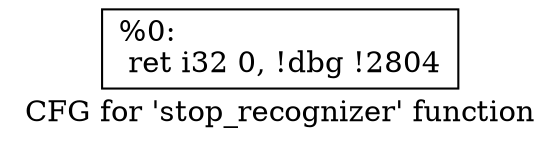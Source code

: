 digraph "CFG for 'stop_recognizer' function" {
	label="CFG for 'stop_recognizer' function";

	Node0x556852542e70 [shape=record,label="{%0:\l  ret i32 0, !dbg !2804\l}"];
}
